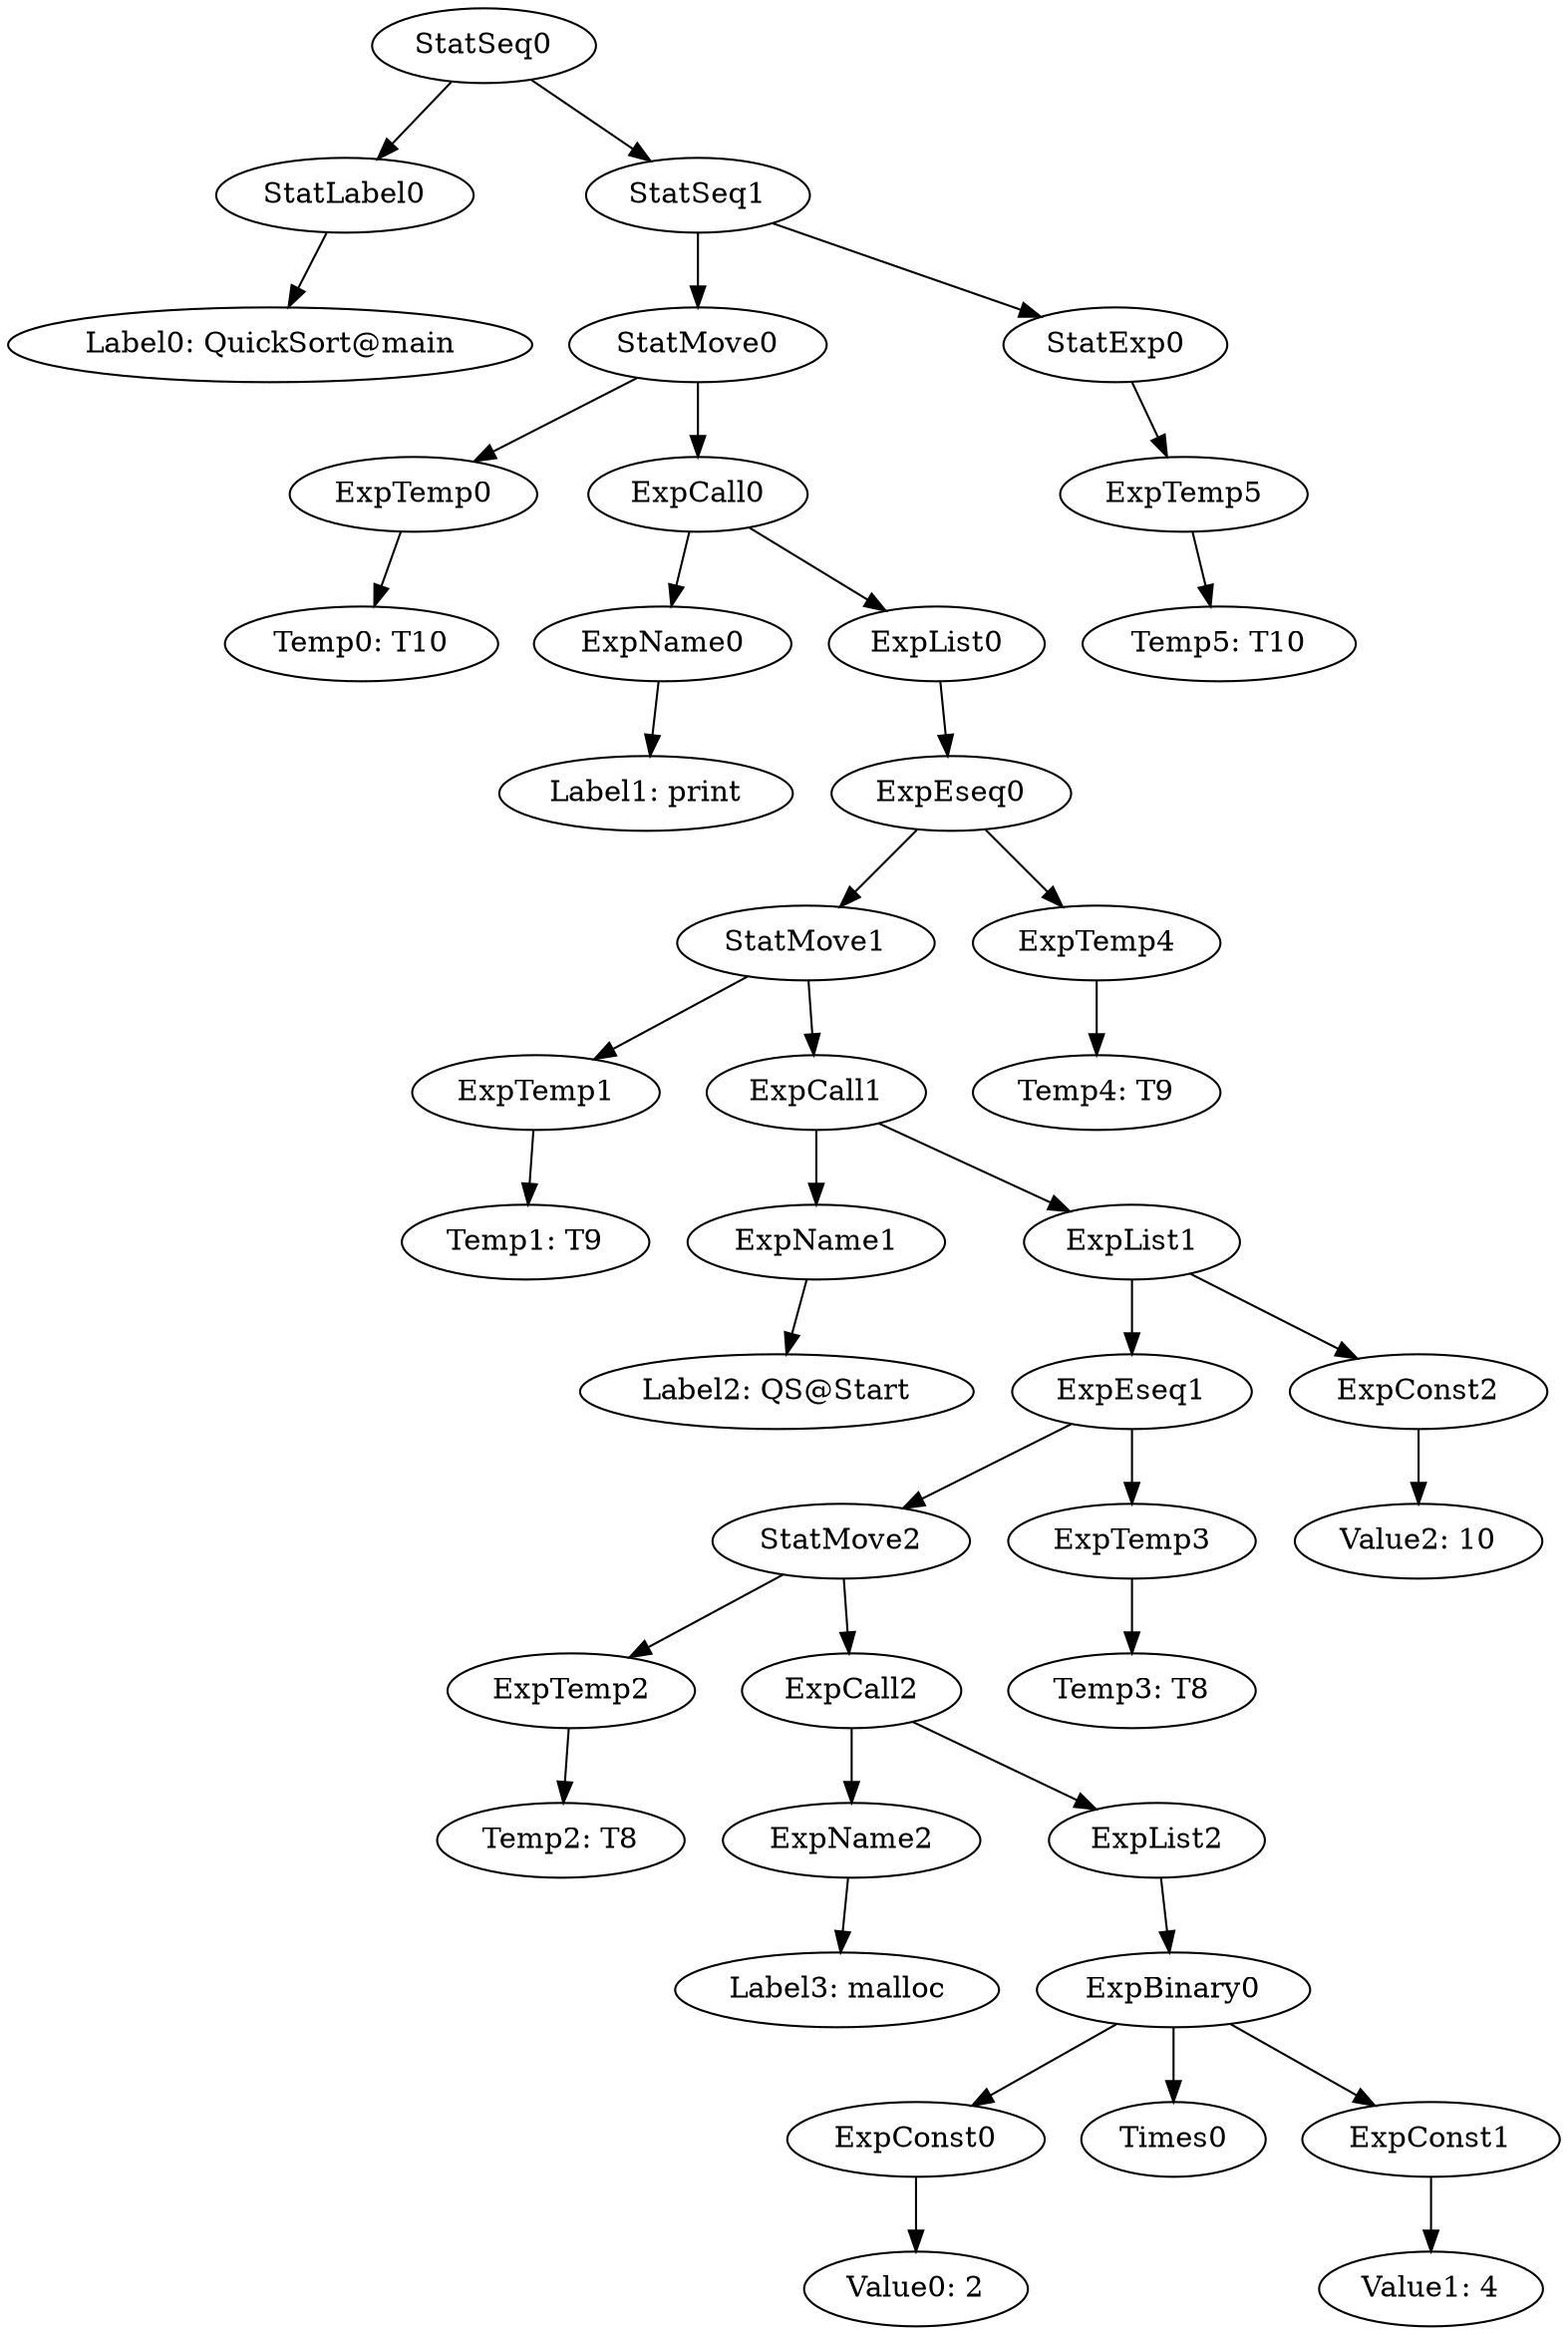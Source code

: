 digraph {
	ordering = out;
	StatExp0 -> ExpTemp5;
	ExpList0 -> ExpEseq0;
	ExpTemp4 -> "Temp4: T9";
	ExpEseq0 -> StatMove1;
	ExpEseq0 -> ExpTemp4;
	ExpName1 -> "Label2: QS@Start";
	StatMove1 -> ExpTemp1;
	StatMove1 -> ExpCall1;
	StatSeq1 -> StatMove0;
	StatSeq1 -> StatExp0;
	ExpConst1 -> "Value1: 4";
	ExpList1 -> ExpEseq1;
	ExpList1 -> ExpConst2;
	ExpCall0 -> ExpName0;
	ExpCall0 -> ExpList0;
	ExpName0 -> "Label1: print";
	StatLabel0 -> "Label0: QuickSort@main";
	ExpTemp3 -> "Temp3: T8";
	ExpTemp0 -> "Temp0: T10";
	ExpList2 -> ExpBinary0;
	ExpCall1 -> ExpName1;
	ExpCall1 -> ExpList1;
	ExpTemp2 -> "Temp2: T8";
	StatMove2 -> ExpTemp2;
	StatMove2 -> ExpCall2;
	ExpTemp5 -> "Temp5: T10";
	ExpTemp1 -> "Temp1: T9";
	StatSeq0 -> StatLabel0;
	StatSeq0 -> StatSeq1;
	ExpName2 -> "Label3: malloc";
	ExpConst0 -> "Value0: 2";
	ExpBinary0 -> ExpConst0;
	ExpBinary0 -> Times0;
	ExpBinary0 -> ExpConst1;
	StatMove0 -> ExpTemp0;
	StatMove0 -> ExpCall0;
	ExpEseq1 -> StatMove2;
	ExpEseq1 -> ExpTemp3;
	ExpCall2 -> ExpName2;
	ExpCall2 -> ExpList2;
	ExpConst2 -> "Value2: 10";
}

